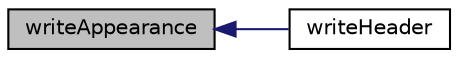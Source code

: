 digraph "writeAppearance"
{
  bgcolor="transparent";
  edge [fontname="Helvetica",fontsize="10",labelfontname="Helvetica",labelfontsize="10"];
  node [fontname="Helvetica",fontsize="10",shape=record];
  rankdir="LR";
  Node1 [label="writeAppearance",height=0.2,width=0.4,color="black", fillcolor="grey75", style="filled", fontcolor="black"];
  Node1 -> Node2 [dir="back",color="midnightblue",fontsize="10",style="solid",fontname="Helvetica"];
  Node2 [label="writeHeader",height=0.2,width=0.4,color="black",URL="$a02995.html#afb6f2d887ed64c8c2f7fd4a1ef604629",tooltip="Write file header. "];
}
